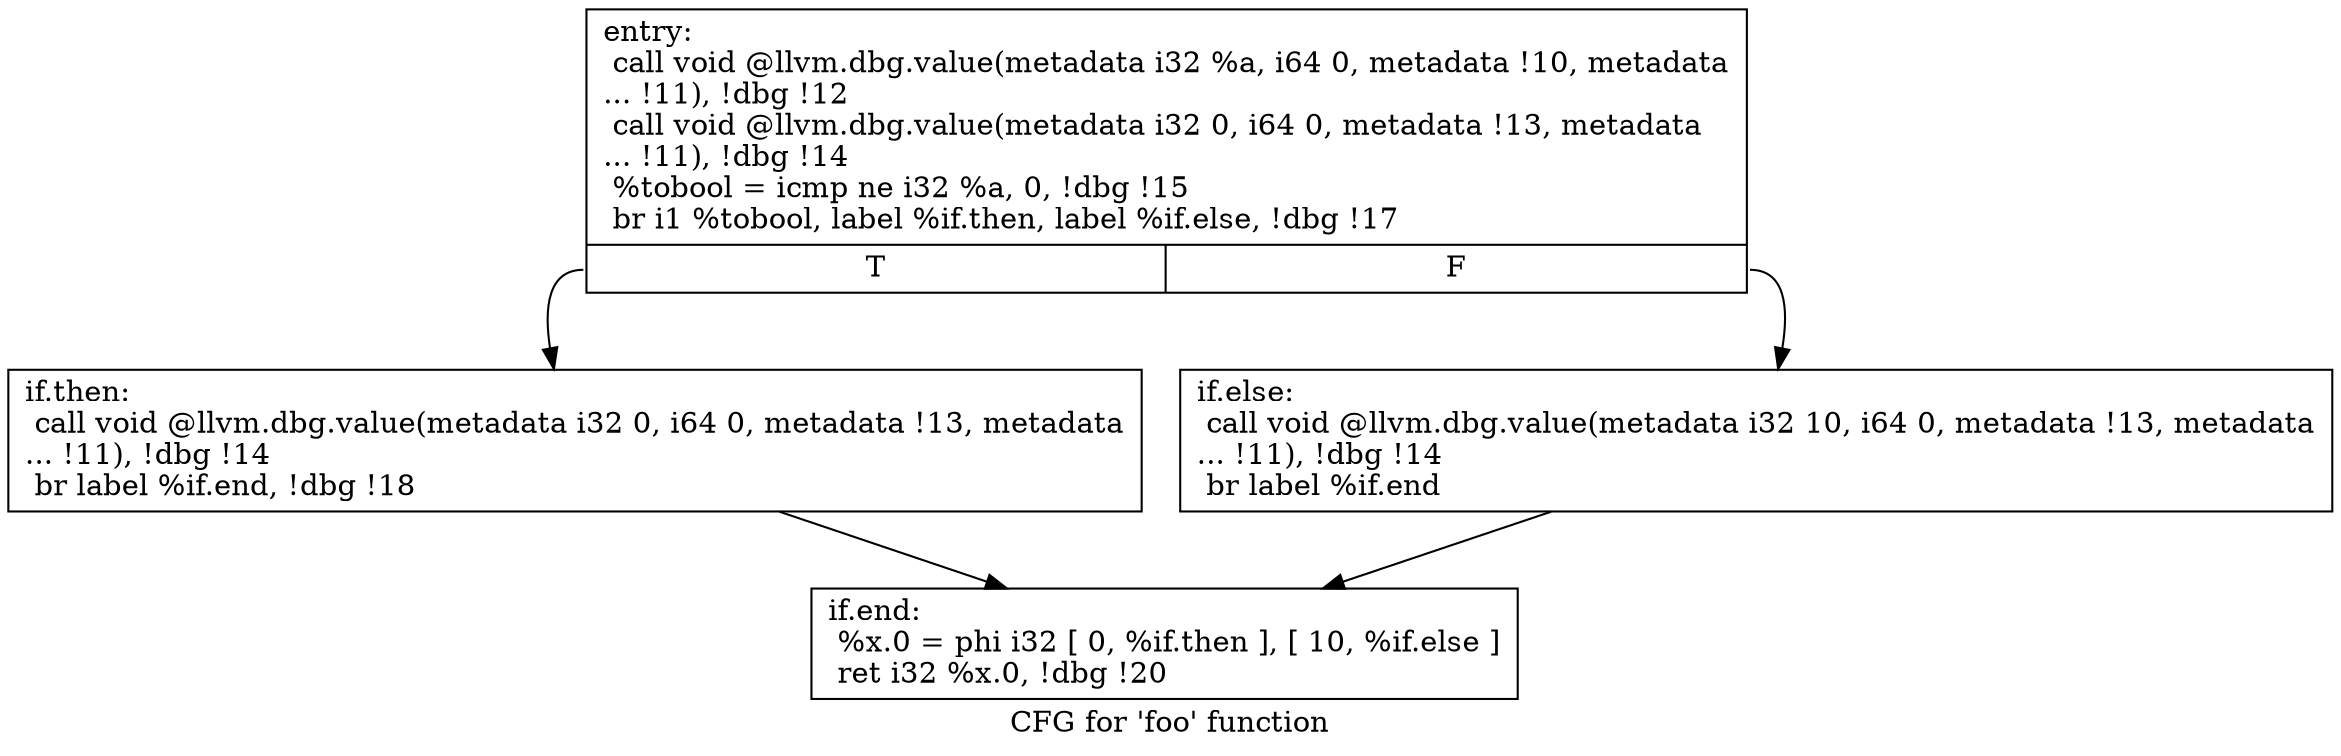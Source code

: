 digraph "CFG for 'foo' function" {
	label="CFG for 'foo' function";

	Node0x71ab500 [shape=record,label="{entry:\l  call void @llvm.dbg.value(metadata i32 %a, i64 0, metadata !10, metadata\l... !11), !dbg !12\l  call void @llvm.dbg.value(metadata i32 0, i64 0, metadata !13, metadata\l... !11), !dbg !14\l  %tobool = icmp ne i32 %a, 0, !dbg !15\l  br i1 %tobool, label %if.then, label %if.else, !dbg !17\l|{<s0>T|<s1>F}}"];
	Node0x71ab500:s0 -> Node0x71affb0;
	Node0x71ab500:s1 -> Node0x71b0060;
	Node0x71affb0 [shape=record,label="{if.then:                                          \l  call void @llvm.dbg.value(metadata i32 0, i64 0, metadata !13, metadata\l... !11), !dbg !14\l  br label %if.end, !dbg !18\l}"];
	Node0x71affb0 -> Node0x71b01a0;
	Node0x71b0060 [shape=record,label="{if.else:                                          \l  call void @llvm.dbg.value(metadata i32 10, i64 0, metadata !13, metadata\l... !11), !dbg !14\l  br label %if.end\l}"];
	Node0x71b0060 -> Node0x71b01a0;
	Node0x71b01a0 [shape=record,label="{if.end:                                           \l  %x.0 = phi i32 [ 0, %if.then ], [ 10, %if.else ]\l  ret i32 %x.0, !dbg !20\l}"];
}
